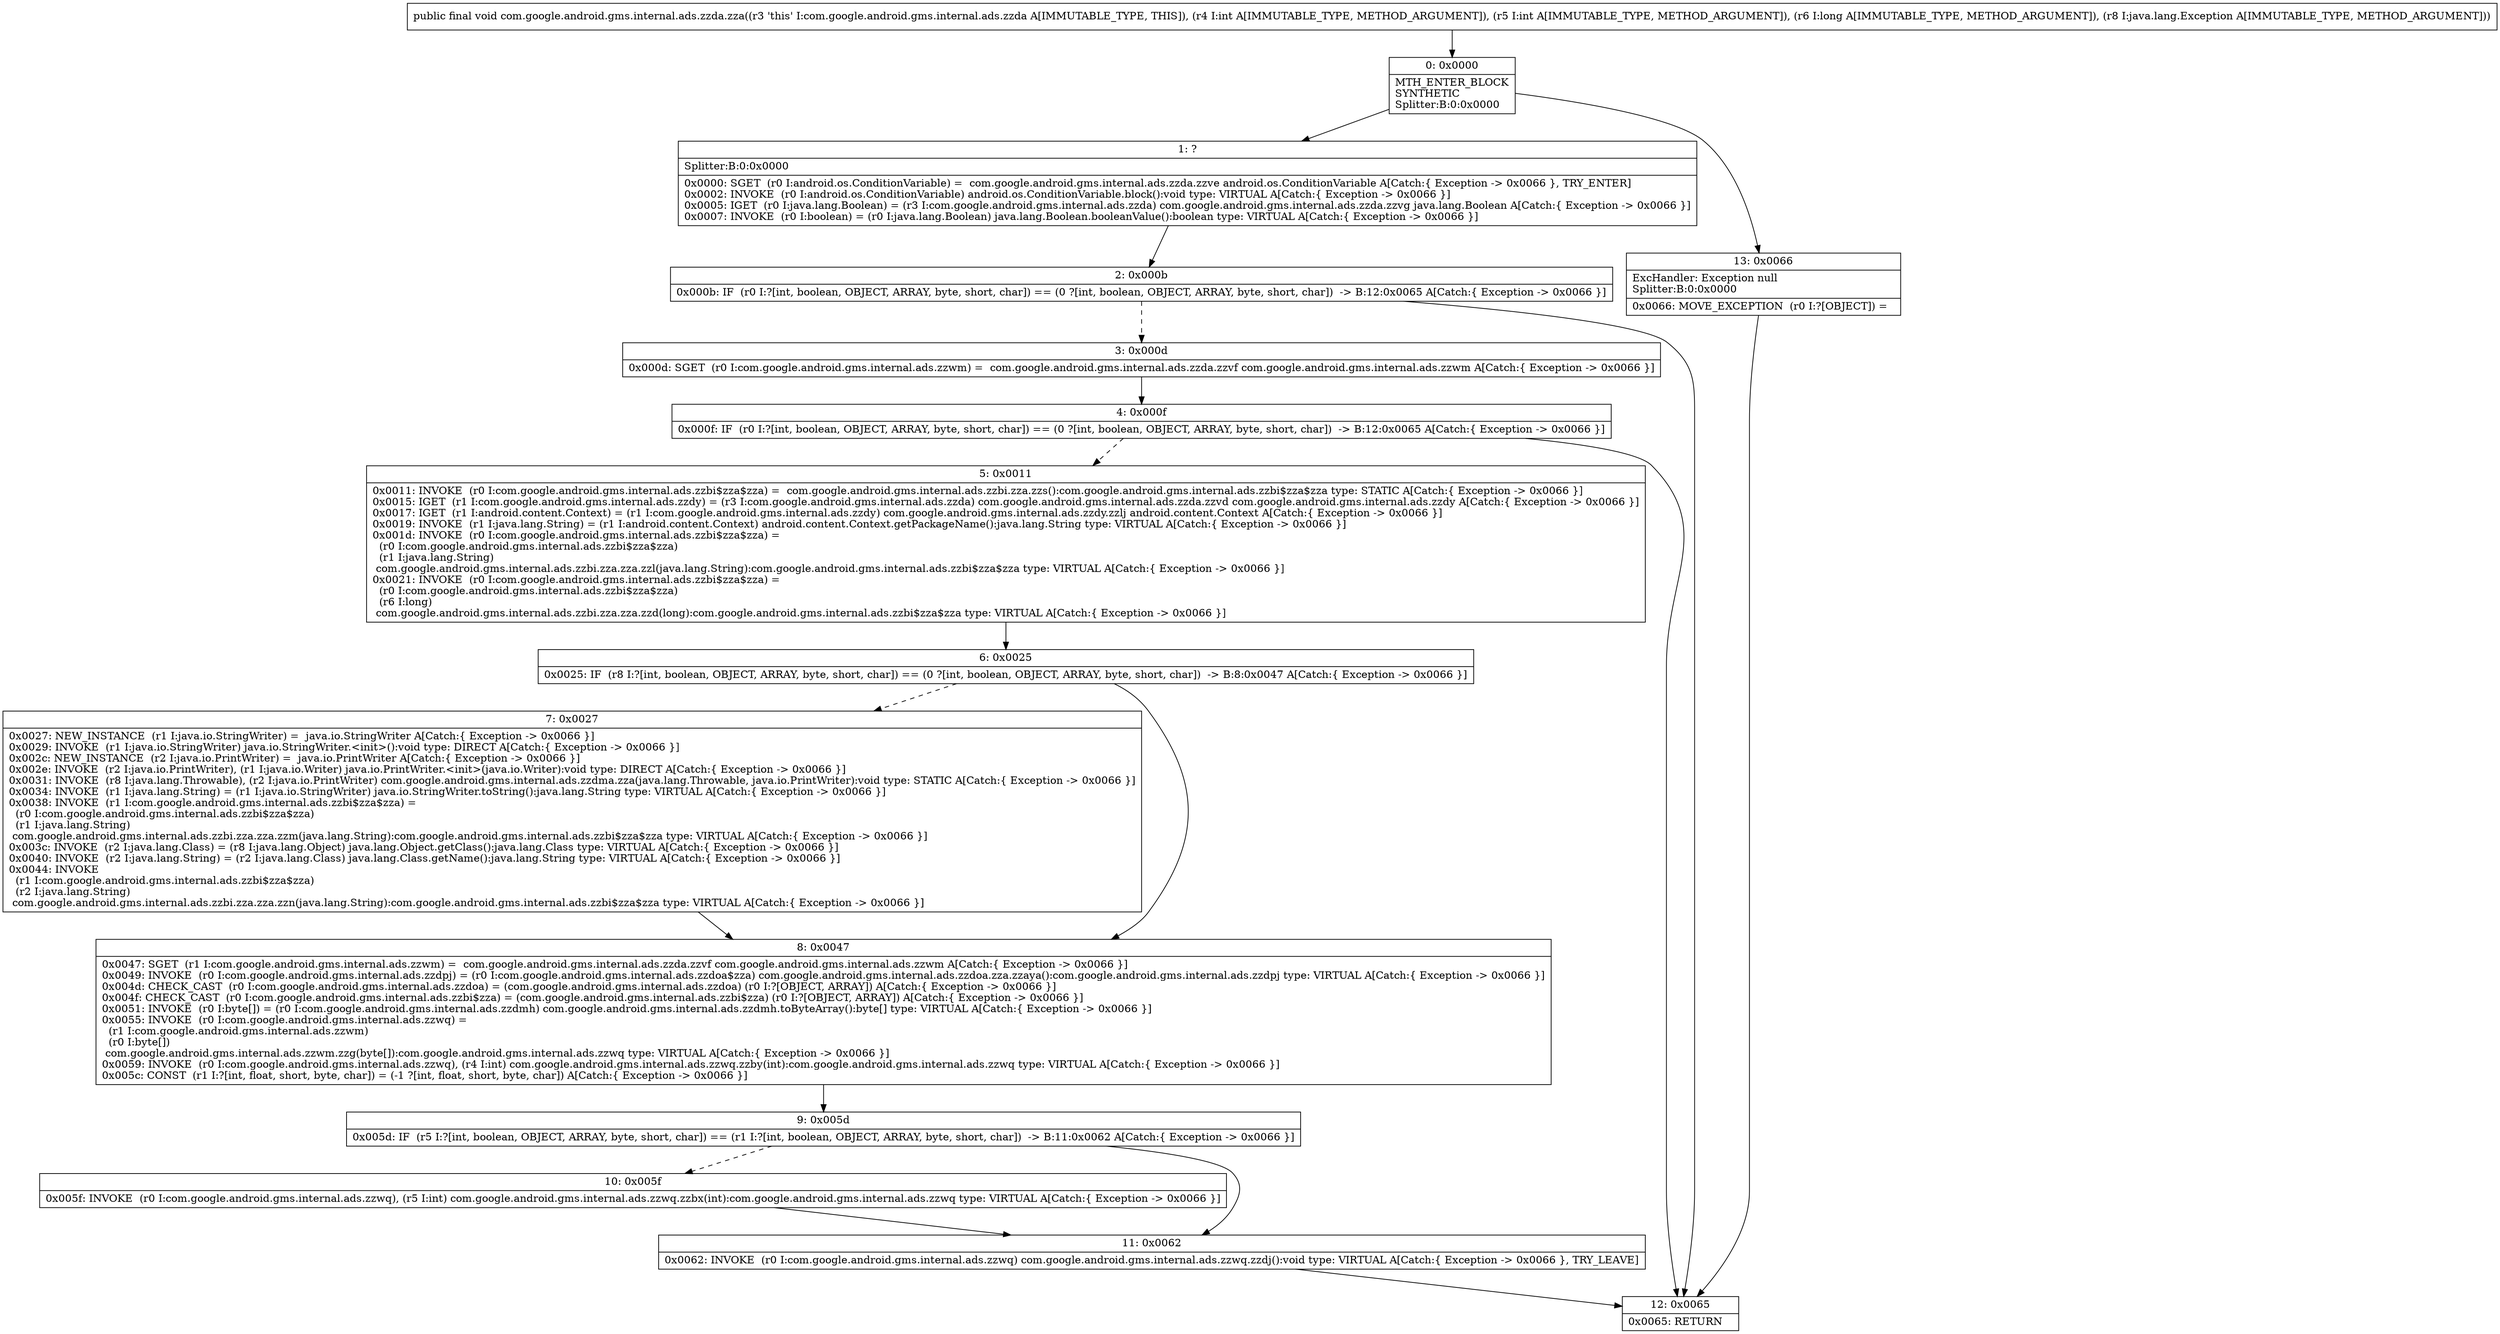 digraph "CFG forcom.google.android.gms.internal.ads.zzda.zza(IIJLjava\/lang\/Exception;)V" {
Node_0 [shape=record,label="{0\:\ 0x0000|MTH_ENTER_BLOCK\lSYNTHETIC\lSplitter:B:0:0x0000\l}"];
Node_1 [shape=record,label="{1\:\ ?|Splitter:B:0:0x0000\l|0x0000: SGET  (r0 I:android.os.ConditionVariable) =  com.google.android.gms.internal.ads.zzda.zzve android.os.ConditionVariable A[Catch:\{ Exception \-\> 0x0066 \}, TRY_ENTER]\l0x0002: INVOKE  (r0 I:android.os.ConditionVariable) android.os.ConditionVariable.block():void type: VIRTUAL A[Catch:\{ Exception \-\> 0x0066 \}]\l0x0005: IGET  (r0 I:java.lang.Boolean) = (r3 I:com.google.android.gms.internal.ads.zzda) com.google.android.gms.internal.ads.zzda.zzvg java.lang.Boolean A[Catch:\{ Exception \-\> 0x0066 \}]\l0x0007: INVOKE  (r0 I:boolean) = (r0 I:java.lang.Boolean) java.lang.Boolean.booleanValue():boolean type: VIRTUAL A[Catch:\{ Exception \-\> 0x0066 \}]\l}"];
Node_2 [shape=record,label="{2\:\ 0x000b|0x000b: IF  (r0 I:?[int, boolean, OBJECT, ARRAY, byte, short, char]) == (0 ?[int, boolean, OBJECT, ARRAY, byte, short, char])  \-\> B:12:0x0065 A[Catch:\{ Exception \-\> 0x0066 \}]\l}"];
Node_3 [shape=record,label="{3\:\ 0x000d|0x000d: SGET  (r0 I:com.google.android.gms.internal.ads.zzwm) =  com.google.android.gms.internal.ads.zzda.zzvf com.google.android.gms.internal.ads.zzwm A[Catch:\{ Exception \-\> 0x0066 \}]\l}"];
Node_4 [shape=record,label="{4\:\ 0x000f|0x000f: IF  (r0 I:?[int, boolean, OBJECT, ARRAY, byte, short, char]) == (0 ?[int, boolean, OBJECT, ARRAY, byte, short, char])  \-\> B:12:0x0065 A[Catch:\{ Exception \-\> 0x0066 \}]\l}"];
Node_5 [shape=record,label="{5\:\ 0x0011|0x0011: INVOKE  (r0 I:com.google.android.gms.internal.ads.zzbi$zza$zza) =  com.google.android.gms.internal.ads.zzbi.zza.zzs():com.google.android.gms.internal.ads.zzbi$zza$zza type: STATIC A[Catch:\{ Exception \-\> 0x0066 \}]\l0x0015: IGET  (r1 I:com.google.android.gms.internal.ads.zzdy) = (r3 I:com.google.android.gms.internal.ads.zzda) com.google.android.gms.internal.ads.zzda.zzvd com.google.android.gms.internal.ads.zzdy A[Catch:\{ Exception \-\> 0x0066 \}]\l0x0017: IGET  (r1 I:android.content.Context) = (r1 I:com.google.android.gms.internal.ads.zzdy) com.google.android.gms.internal.ads.zzdy.zzlj android.content.Context A[Catch:\{ Exception \-\> 0x0066 \}]\l0x0019: INVOKE  (r1 I:java.lang.String) = (r1 I:android.content.Context) android.content.Context.getPackageName():java.lang.String type: VIRTUAL A[Catch:\{ Exception \-\> 0x0066 \}]\l0x001d: INVOKE  (r0 I:com.google.android.gms.internal.ads.zzbi$zza$zza) = \l  (r0 I:com.google.android.gms.internal.ads.zzbi$zza$zza)\l  (r1 I:java.lang.String)\l com.google.android.gms.internal.ads.zzbi.zza.zza.zzl(java.lang.String):com.google.android.gms.internal.ads.zzbi$zza$zza type: VIRTUAL A[Catch:\{ Exception \-\> 0x0066 \}]\l0x0021: INVOKE  (r0 I:com.google.android.gms.internal.ads.zzbi$zza$zza) = \l  (r0 I:com.google.android.gms.internal.ads.zzbi$zza$zza)\l  (r6 I:long)\l com.google.android.gms.internal.ads.zzbi.zza.zza.zzd(long):com.google.android.gms.internal.ads.zzbi$zza$zza type: VIRTUAL A[Catch:\{ Exception \-\> 0x0066 \}]\l}"];
Node_6 [shape=record,label="{6\:\ 0x0025|0x0025: IF  (r8 I:?[int, boolean, OBJECT, ARRAY, byte, short, char]) == (0 ?[int, boolean, OBJECT, ARRAY, byte, short, char])  \-\> B:8:0x0047 A[Catch:\{ Exception \-\> 0x0066 \}]\l}"];
Node_7 [shape=record,label="{7\:\ 0x0027|0x0027: NEW_INSTANCE  (r1 I:java.io.StringWriter) =  java.io.StringWriter A[Catch:\{ Exception \-\> 0x0066 \}]\l0x0029: INVOKE  (r1 I:java.io.StringWriter) java.io.StringWriter.\<init\>():void type: DIRECT A[Catch:\{ Exception \-\> 0x0066 \}]\l0x002c: NEW_INSTANCE  (r2 I:java.io.PrintWriter) =  java.io.PrintWriter A[Catch:\{ Exception \-\> 0x0066 \}]\l0x002e: INVOKE  (r2 I:java.io.PrintWriter), (r1 I:java.io.Writer) java.io.PrintWriter.\<init\>(java.io.Writer):void type: DIRECT A[Catch:\{ Exception \-\> 0x0066 \}]\l0x0031: INVOKE  (r8 I:java.lang.Throwable), (r2 I:java.io.PrintWriter) com.google.android.gms.internal.ads.zzdma.zza(java.lang.Throwable, java.io.PrintWriter):void type: STATIC A[Catch:\{ Exception \-\> 0x0066 \}]\l0x0034: INVOKE  (r1 I:java.lang.String) = (r1 I:java.io.StringWriter) java.io.StringWriter.toString():java.lang.String type: VIRTUAL A[Catch:\{ Exception \-\> 0x0066 \}]\l0x0038: INVOKE  (r1 I:com.google.android.gms.internal.ads.zzbi$zza$zza) = \l  (r0 I:com.google.android.gms.internal.ads.zzbi$zza$zza)\l  (r1 I:java.lang.String)\l com.google.android.gms.internal.ads.zzbi.zza.zza.zzm(java.lang.String):com.google.android.gms.internal.ads.zzbi$zza$zza type: VIRTUAL A[Catch:\{ Exception \-\> 0x0066 \}]\l0x003c: INVOKE  (r2 I:java.lang.Class) = (r8 I:java.lang.Object) java.lang.Object.getClass():java.lang.Class type: VIRTUAL A[Catch:\{ Exception \-\> 0x0066 \}]\l0x0040: INVOKE  (r2 I:java.lang.String) = (r2 I:java.lang.Class) java.lang.Class.getName():java.lang.String type: VIRTUAL A[Catch:\{ Exception \-\> 0x0066 \}]\l0x0044: INVOKE  \l  (r1 I:com.google.android.gms.internal.ads.zzbi$zza$zza)\l  (r2 I:java.lang.String)\l com.google.android.gms.internal.ads.zzbi.zza.zza.zzn(java.lang.String):com.google.android.gms.internal.ads.zzbi$zza$zza type: VIRTUAL A[Catch:\{ Exception \-\> 0x0066 \}]\l}"];
Node_8 [shape=record,label="{8\:\ 0x0047|0x0047: SGET  (r1 I:com.google.android.gms.internal.ads.zzwm) =  com.google.android.gms.internal.ads.zzda.zzvf com.google.android.gms.internal.ads.zzwm A[Catch:\{ Exception \-\> 0x0066 \}]\l0x0049: INVOKE  (r0 I:com.google.android.gms.internal.ads.zzdpj) = (r0 I:com.google.android.gms.internal.ads.zzdoa$zza) com.google.android.gms.internal.ads.zzdoa.zza.zzaya():com.google.android.gms.internal.ads.zzdpj type: VIRTUAL A[Catch:\{ Exception \-\> 0x0066 \}]\l0x004d: CHECK_CAST  (r0 I:com.google.android.gms.internal.ads.zzdoa) = (com.google.android.gms.internal.ads.zzdoa) (r0 I:?[OBJECT, ARRAY]) A[Catch:\{ Exception \-\> 0x0066 \}]\l0x004f: CHECK_CAST  (r0 I:com.google.android.gms.internal.ads.zzbi$zza) = (com.google.android.gms.internal.ads.zzbi$zza) (r0 I:?[OBJECT, ARRAY]) A[Catch:\{ Exception \-\> 0x0066 \}]\l0x0051: INVOKE  (r0 I:byte[]) = (r0 I:com.google.android.gms.internal.ads.zzdmh) com.google.android.gms.internal.ads.zzdmh.toByteArray():byte[] type: VIRTUAL A[Catch:\{ Exception \-\> 0x0066 \}]\l0x0055: INVOKE  (r0 I:com.google.android.gms.internal.ads.zzwq) = \l  (r1 I:com.google.android.gms.internal.ads.zzwm)\l  (r0 I:byte[])\l com.google.android.gms.internal.ads.zzwm.zzg(byte[]):com.google.android.gms.internal.ads.zzwq type: VIRTUAL A[Catch:\{ Exception \-\> 0x0066 \}]\l0x0059: INVOKE  (r0 I:com.google.android.gms.internal.ads.zzwq), (r4 I:int) com.google.android.gms.internal.ads.zzwq.zzby(int):com.google.android.gms.internal.ads.zzwq type: VIRTUAL A[Catch:\{ Exception \-\> 0x0066 \}]\l0x005c: CONST  (r1 I:?[int, float, short, byte, char]) = (\-1 ?[int, float, short, byte, char]) A[Catch:\{ Exception \-\> 0x0066 \}]\l}"];
Node_9 [shape=record,label="{9\:\ 0x005d|0x005d: IF  (r5 I:?[int, boolean, OBJECT, ARRAY, byte, short, char]) == (r1 I:?[int, boolean, OBJECT, ARRAY, byte, short, char])  \-\> B:11:0x0062 A[Catch:\{ Exception \-\> 0x0066 \}]\l}"];
Node_10 [shape=record,label="{10\:\ 0x005f|0x005f: INVOKE  (r0 I:com.google.android.gms.internal.ads.zzwq), (r5 I:int) com.google.android.gms.internal.ads.zzwq.zzbx(int):com.google.android.gms.internal.ads.zzwq type: VIRTUAL A[Catch:\{ Exception \-\> 0x0066 \}]\l}"];
Node_11 [shape=record,label="{11\:\ 0x0062|0x0062: INVOKE  (r0 I:com.google.android.gms.internal.ads.zzwq) com.google.android.gms.internal.ads.zzwq.zzdj():void type: VIRTUAL A[Catch:\{ Exception \-\> 0x0066 \}, TRY_LEAVE]\l}"];
Node_12 [shape=record,label="{12\:\ 0x0065|0x0065: RETURN   \l}"];
Node_13 [shape=record,label="{13\:\ 0x0066|ExcHandler: Exception null\lSplitter:B:0:0x0000\l|0x0066: MOVE_EXCEPTION  (r0 I:?[OBJECT]) =  \l}"];
MethodNode[shape=record,label="{public final void com.google.android.gms.internal.ads.zzda.zza((r3 'this' I:com.google.android.gms.internal.ads.zzda A[IMMUTABLE_TYPE, THIS]), (r4 I:int A[IMMUTABLE_TYPE, METHOD_ARGUMENT]), (r5 I:int A[IMMUTABLE_TYPE, METHOD_ARGUMENT]), (r6 I:long A[IMMUTABLE_TYPE, METHOD_ARGUMENT]), (r8 I:java.lang.Exception A[IMMUTABLE_TYPE, METHOD_ARGUMENT])) }"];
MethodNode -> Node_0;
Node_0 -> Node_1;
Node_0 -> Node_13;
Node_1 -> Node_2;
Node_2 -> Node_3[style=dashed];
Node_2 -> Node_12;
Node_3 -> Node_4;
Node_4 -> Node_5[style=dashed];
Node_4 -> Node_12;
Node_5 -> Node_6;
Node_6 -> Node_7[style=dashed];
Node_6 -> Node_8;
Node_7 -> Node_8;
Node_8 -> Node_9;
Node_9 -> Node_10[style=dashed];
Node_9 -> Node_11;
Node_10 -> Node_11;
Node_11 -> Node_12;
Node_13 -> Node_12;
}


